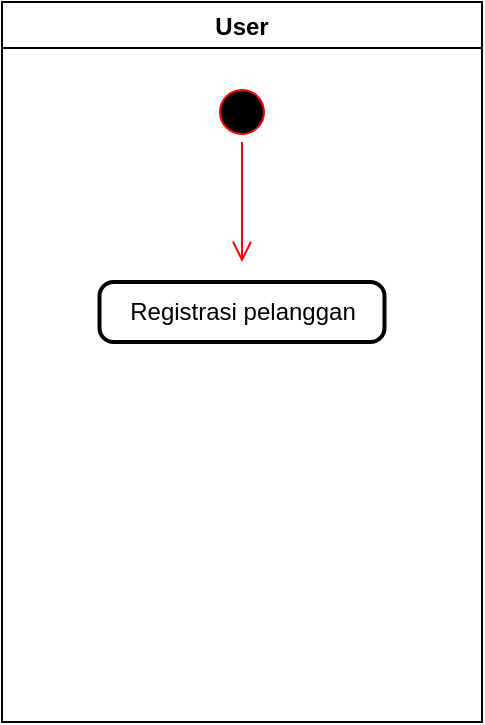 <mxfile version="14.9.5" type="github">
  <diagram id="snM-_qCzK27qmWPHGGew" name="UML">
    <mxGraphModel dx="1038" dy="528" grid="1" gridSize="10" guides="1" tooltips="1" connect="1" arrows="1" fold="1" page="1" pageScale="1" pageWidth="850" pageHeight="1100" math="0" shadow="0">
      <root>
        <mxCell id="0" />
        <mxCell id="1" parent="0" />
        <mxCell id="-hK-mYvXqwFmGRsZHm5s-20" value="User" style="swimlane;startSize=23;" vertex="1" parent="1">
          <mxGeometry y="30" width="240" height="360" as="geometry" />
        </mxCell>
        <mxCell id="-hK-mYvXqwFmGRsZHm5s-23" value="" style="ellipse;html=1;shape=startState;fillColor=#000000;strokeColor=#ff0000;" vertex="1" parent="-hK-mYvXqwFmGRsZHm5s-20">
          <mxGeometry x="105" y="40" width="30" height="30" as="geometry" />
        </mxCell>
        <mxCell id="-hK-mYvXqwFmGRsZHm5s-24" value="" style="edgeStyle=orthogonalEdgeStyle;html=1;verticalAlign=bottom;endArrow=open;endSize=8;strokeColor=#ff0000;" edge="1" source="-hK-mYvXqwFmGRsZHm5s-23" parent="-hK-mYvXqwFmGRsZHm5s-20">
          <mxGeometry relative="1" as="geometry">
            <mxPoint x="120" y="130" as="targetPoint" />
          </mxGeometry>
        </mxCell>
        <mxCell id="-hK-mYvXqwFmGRsZHm5s-34" value="Registrasi pelanggan" style="rounded=1;whiteSpace=wrap;html=1;absoluteArcSize=1;arcSize=14;strokeWidth=2;" vertex="1" parent="-hK-mYvXqwFmGRsZHm5s-20">
          <mxGeometry x="48.75" y="140" width="142.5" height="30" as="geometry" />
        </mxCell>
      </root>
    </mxGraphModel>
  </diagram>
</mxfile>

